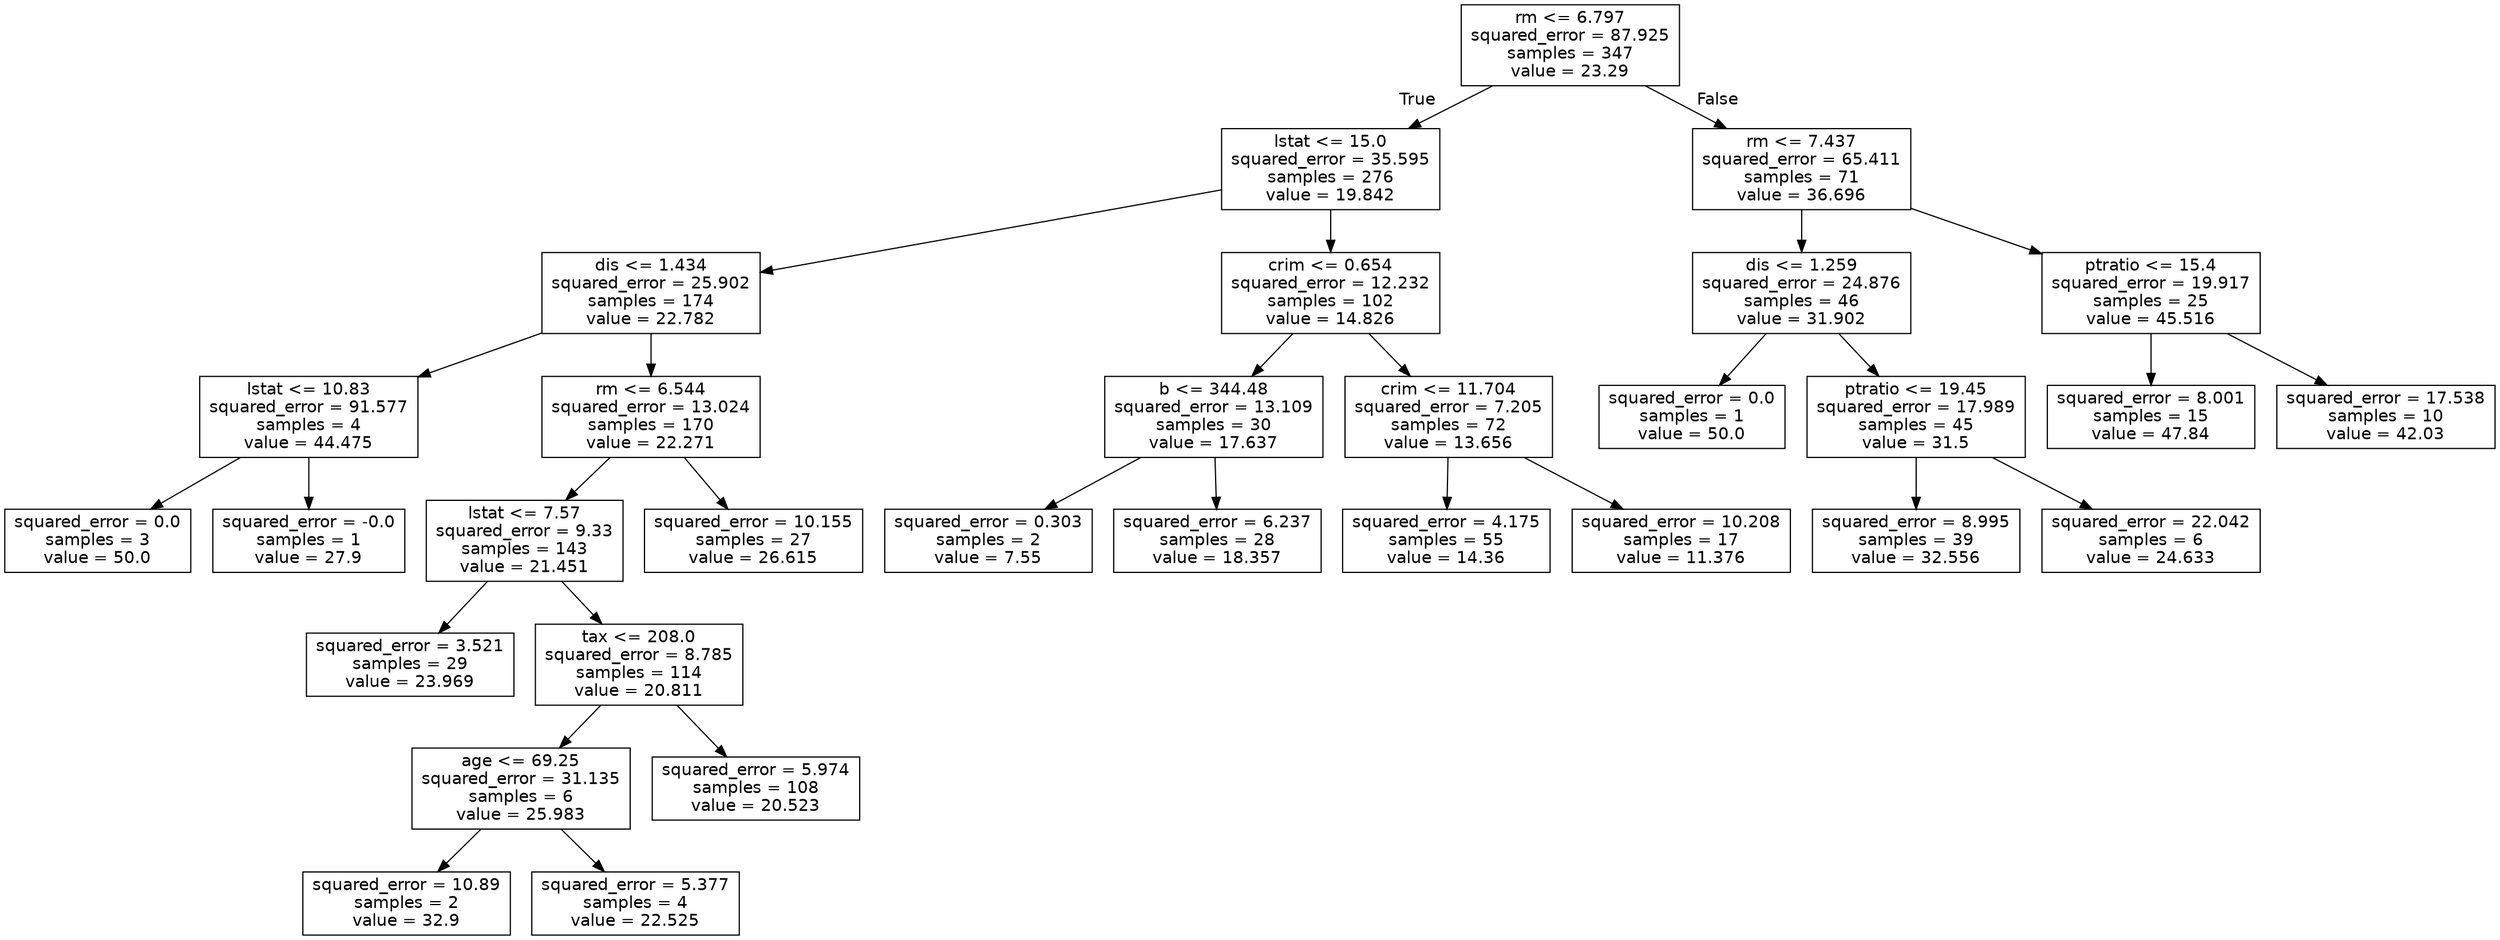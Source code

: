 digraph Tree {
node [shape=box, fontname="helvetica"] ;
edge [fontname="helvetica"] ;
0 [label="rm <= 6.797\nsquared_error = 87.925\nsamples = 347\nvalue = 23.29"] ;
1 [label="lstat <= 15.0\nsquared_error = 35.595\nsamples = 276\nvalue = 19.842"] ;
0 -> 1 [labeldistance=2.5, labelangle=45, headlabel="True"] ;
2 [label="dis <= 1.434\nsquared_error = 25.902\nsamples = 174\nvalue = 22.782"] ;
1 -> 2 ;
3 [label="lstat <= 10.83\nsquared_error = 91.577\nsamples = 4\nvalue = 44.475"] ;
2 -> 3 ;
4 [label="squared_error = 0.0\nsamples = 3\nvalue = 50.0"] ;
3 -> 4 ;
5 [label="squared_error = -0.0\nsamples = 1\nvalue = 27.9"] ;
3 -> 5 ;
6 [label="rm <= 6.544\nsquared_error = 13.024\nsamples = 170\nvalue = 22.271"] ;
2 -> 6 ;
7 [label="lstat <= 7.57\nsquared_error = 9.33\nsamples = 143\nvalue = 21.451"] ;
6 -> 7 ;
8 [label="squared_error = 3.521\nsamples = 29\nvalue = 23.969"] ;
7 -> 8 ;
9 [label="tax <= 208.0\nsquared_error = 8.785\nsamples = 114\nvalue = 20.811"] ;
7 -> 9 ;
10 [label="age <= 69.25\nsquared_error = 31.135\nsamples = 6\nvalue = 25.983"] ;
9 -> 10 ;
11 [label="squared_error = 10.89\nsamples = 2\nvalue = 32.9"] ;
10 -> 11 ;
12 [label="squared_error = 5.377\nsamples = 4\nvalue = 22.525"] ;
10 -> 12 ;
13 [label="squared_error = 5.974\nsamples = 108\nvalue = 20.523"] ;
9 -> 13 ;
14 [label="squared_error = 10.155\nsamples = 27\nvalue = 26.615"] ;
6 -> 14 ;
15 [label="crim <= 0.654\nsquared_error = 12.232\nsamples = 102\nvalue = 14.826"] ;
1 -> 15 ;
16 [label="b <= 344.48\nsquared_error = 13.109\nsamples = 30\nvalue = 17.637"] ;
15 -> 16 ;
17 [label="squared_error = 0.303\nsamples = 2\nvalue = 7.55"] ;
16 -> 17 ;
18 [label="squared_error = 6.237\nsamples = 28\nvalue = 18.357"] ;
16 -> 18 ;
19 [label="crim <= 11.704\nsquared_error = 7.205\nsamples = 72\nvalue = 13.656"] ;
15 -> 19 ;
20 [label="squared_error = 4.175\nsamples = 55\nvalue = 14.36"] ;
19 -> 20 ;
21 [label="squared_error = 10.208\nsamples = 17\nvalue = 11.376"] ;
19 -> 21 ;
22 [label="rm <= 7.437\nsquared_error = 65.411\nsamples = 71\nvalue = 36.696"] ;
0 -> 22 [labeldistance=2.5, labelangle=-45, headlabel="False"] ;
23 [label="dis <= 1.259\nsquared_error = 24.876\nsamples = 46\nvalue = 31.902"] ;
22 -> 23 ;
24 [label="squared_error = 0.0\nsamples = 1\nvalue = 50.0"] ;
23 -> 24 ;
25 [label="ptratio <= 19.45\nsquared_error = 17.989\nsamples = 45\nvalue = 31.5"] ;
23 -> 25 ;
26 [label="squared_error = 8.995\nsamples = 39\nvalue = 32.556"] ;
25 -> 26 ;
27 [label="squared_error = 22.042\nsamples = 6\nvalue = 24.633"] ;
25 -> 27 ;
28 [label="ptratio <= 15.4\nsquared_error = 19.917\nsamples = 25\nvalue = 45.516"] ;
22 -> 28 ;
29 [label="squared_error = 8.001\nsamples = 15\nvalue = 47.84"] ;
28 -> 29 ;
30 [label="squared_error = 17.538\nsamples = 10\nvalue = 42.03"] ;
28 -> 30 ;
}